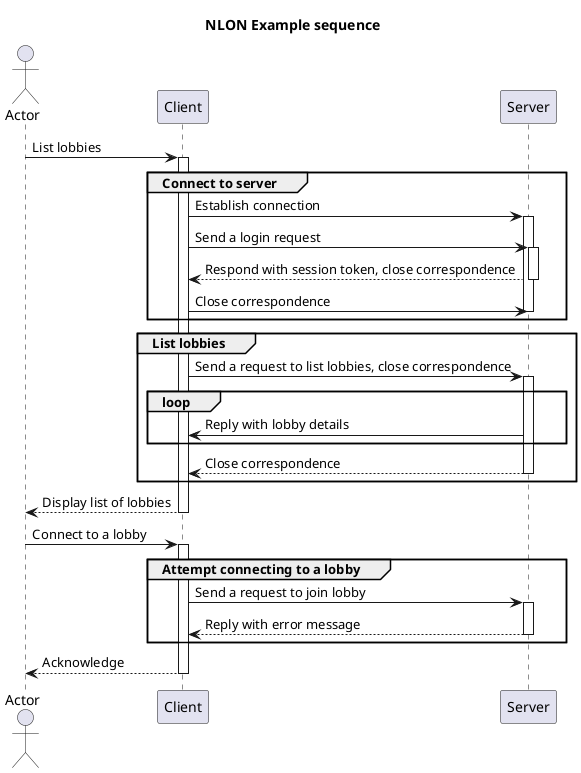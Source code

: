 @startuml

title NLON Example sequence
actor Actor 

Actor -> Client ++ : List lobbies

group Connect to server
    Client -> Server ++  : Establish connection
    Client -> Server ++  : Send a login request
    Server --> Client -- : Respond with session token, close correspondence
    Client -> Server     : Close correspondence
    deactivate Server
end group

group List lobbies
Client -> Server ++ : Send a request to list lobbies, close correspondence
loop 
Server -> Client: Reply with lobby details
end loop
Server --> Client -- : Close correspondence
end group

Client --> Actor -- : Display list of lobbies 

Actor -> Client ++ : Connect to a lobby
group Attempt connecting to a lobby
Client -> Server ++ : Send a request to join lobby
Server --> Client -- : Reply with error message
end group
Client --> Actor -- : Acknowledge

@enduml
